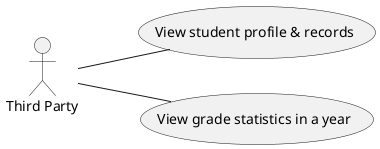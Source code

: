 @startuml
left to right direction

(View student profile & records) as UC57
(View grade statistics in a year) as UC58
:Third Party: as A

A -- UC57
A -- UC58
@enduml 
